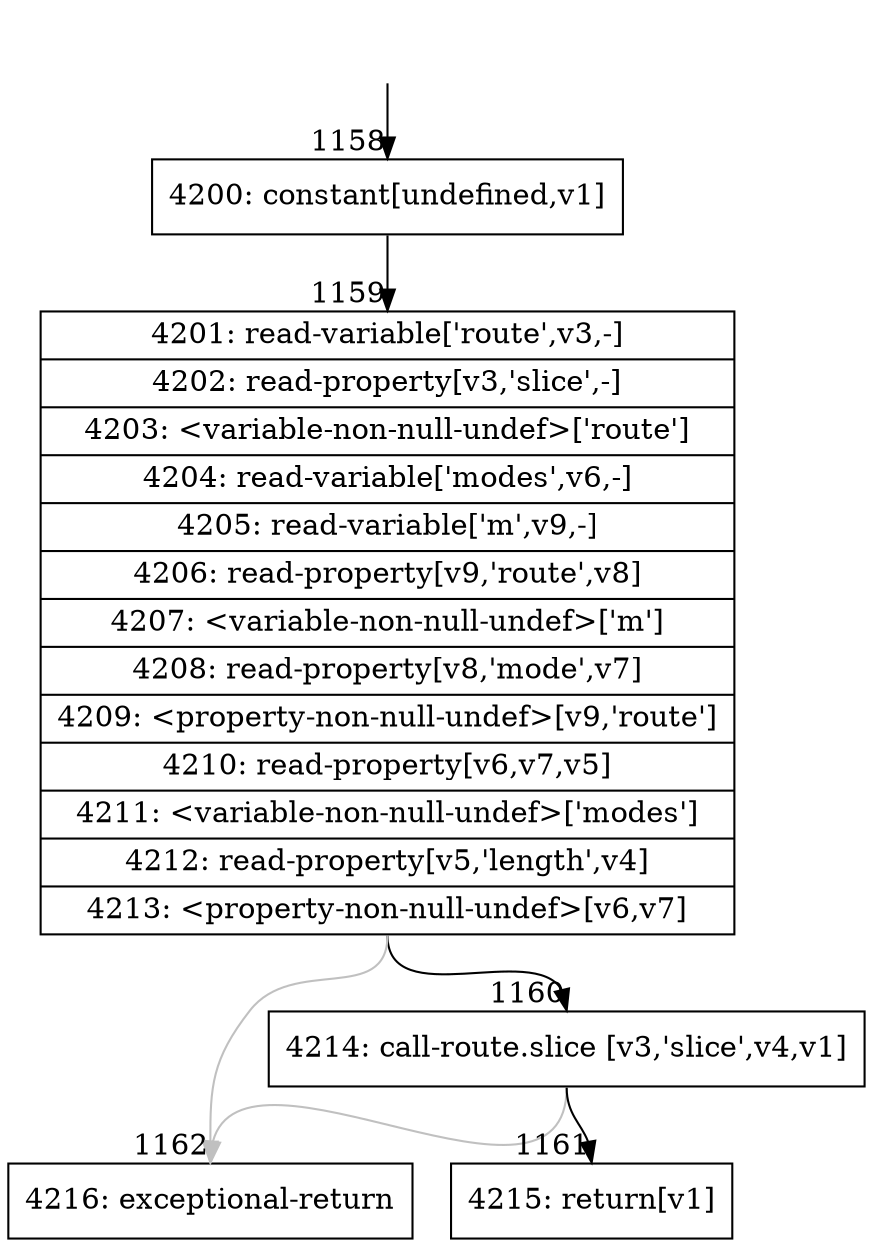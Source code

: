 digraph {
rankdir="TD"
BB_entry44[shape=none,label=""];
BB_entry44 -> BB1158 [tailport=s, headport=n, headlabel="    1158"]
BB1158 [shape=record label="{4200: constant[undefined,v1]}" ] 
BB1158 -> BB1159 [tailport=s, headport=n, headlabel="      1159"]
BB1159 [shape=record label="{4201: read-variable['route',v3,-]|4202: read-property[v3,'slice',-]|4203: \<variable-non-null-undef\>['route']|4204: read-variable['modes',v6,-]|4205: read-variable['m',v9,-]|4206: read-property[v9,'route',v8]|4207: \<variable-non-null-undef\>['m']|4208: read-property[v8,'mode',v7]|4209: \<property-non-null-undef\>[v9,'route']|4210: read-property[v6,v7,v5]|4211: \<variable-non-null-undef\>['modes']|4212: read-property[v5,'length',v4]|4213: \<property-non-null-undef\>[v6,v7]}" ] 
BB1159 -> BB1160 [tailport=s, headport=n, headlabel="      1160"]
BB1159 -> BB1162 [tailport=s, headport=n, color=gray, headlabel="      1162"]
BB1160 [shape=record label="{4214: call-route.slice [v3,'slice',v4,v1]}" ] 
BB1160 -> BB1161 [tailport=s, headport=n, headlabel="      1161"]
BB1160 -> BB1162 [tailport=s, headport=n, color=gray]
BB1161 [shape=record label="{4215: return[v1]}" ] 
BB1162 [shape=record label="{4216: exceptional-return}" ] 
//#$~ 751
}
